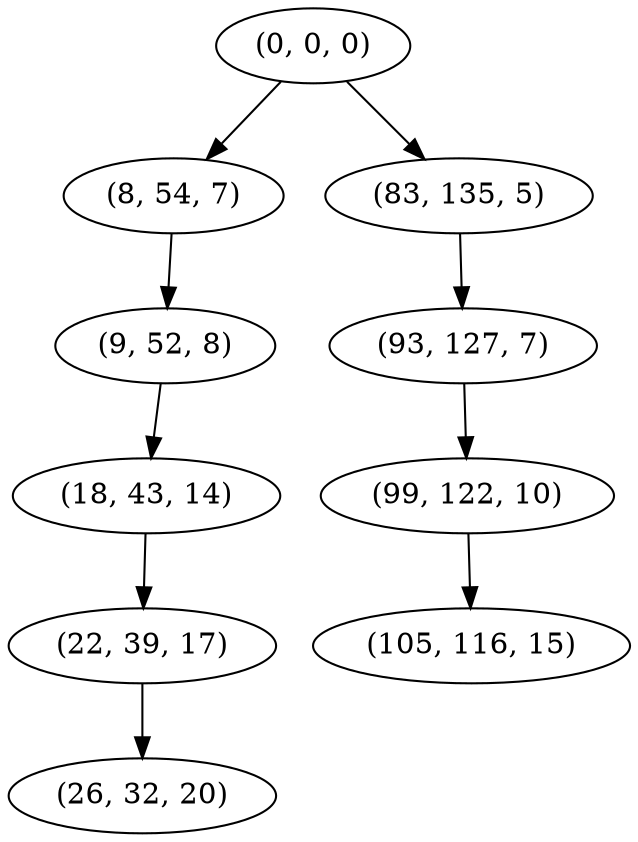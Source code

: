 digraph tree {
    "(0, 0, 0)";
    "(8, 54, 7)";
    "(9, 52, 8)";
    "(18, 43, 14)";
    "(22, 39, 17)";
    "(26, 32, 20)";
    "(83, 135, 5)";
    "(93, 127, 7)";
    "(99, 122, 10)";
    "(105, 116, 15)";
    "(0, 0, 0)" -> "(8, 54, 7)";
    "(0, 0, 0)" -> "(83, 135, 5)";
    "(8, 54, 7)" -> "(9, 52, 8)";
    "(9, 52, 8)" -> "(18, 43, 14)";
    "(18, 43, 14)" -> "(22, 39, 17)";
    "(22, 39, 17)" -> "(26, 32, 20)";
    "(83, 135, 5)" -> "(93, 127, 7)";
    "(93, 127, 7)" -> "(99, 122, 10)";
    "(99, 122, 10)" -> "(105, 116, 15)";
}
